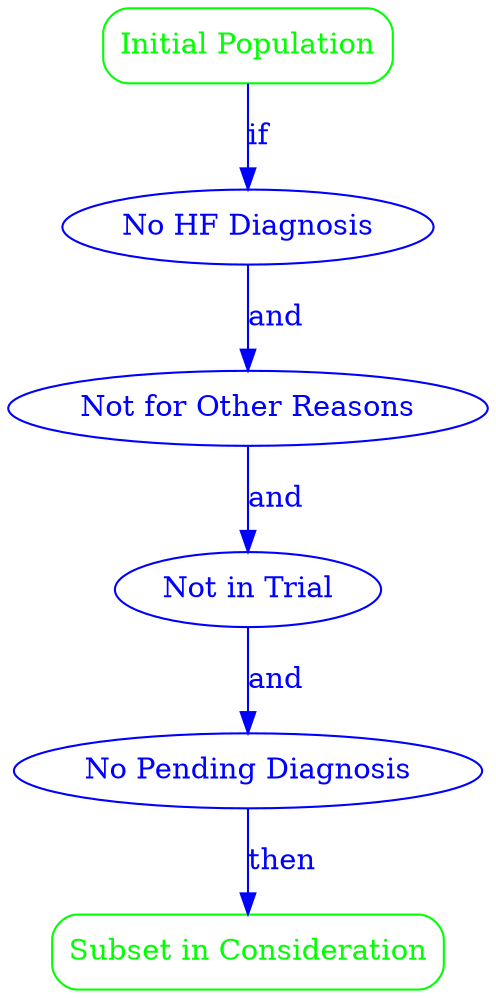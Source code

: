 digraph G {
    rankdir=TB;

    // Population Nodes
    InitialPop [label="Initial Population" shape=box style=rounded color=green fontcolor=green comment="All patients within the healthcare system who have an active prescription for any heart failure medication."];
    SubsetConsideration [label="Subset in Consideration" shape=box style=rounded color=green fontcolor=green comment="Patients from the initial population who do not have an active diagnosis of heart failure in their medical records."];

    // Criterion Nodes
    NoHFDiagnosis [label="No HF Diagnosis" shape=ellipse color=blue fontcolor=blue comment="Review the patient's medical records to confirm the absence of an active heart failure diagnosis."];
    NotForOtherReasons [label="Not for Other Reasons" shape=ellipse color=blue fontcolor=blue comment="Patients who do not have a documented reason for taking heart failure medication other than heart failure."];
    NotInTrial [label="Not in Trial" shape=ellipse color=blue fontcolor=blue comment="Patients who are not part of a clinical trial or research study where heart failure medication is being used for investigational purposes."];
    NoPendingDiagnosis [label="No Pending Diagnosis" shape=ellipse color=blue fontcolor=blue comment="Patients who do not have a pending diagnosis or are under evaluation for heart failure."];

    // Edges
    InitialPop -> NoHFDiagnosis [label="if" color=blue fontcolor=blue];
    NoHFDiagnosis -> NotForOtherReasons [label="and" color=blue fontcolor=blue];
    NotForOtherReasons -> NotInTrial [label="and" color=blue fontcolor=blue];
    NotInTrial -> NoPendingDiagnosis [label="and" color=blue fontcolor=blue];
    NoPendingDiagnosis -> SubsetConsideration [label="then" color=blue fontcolor=blue];
}
